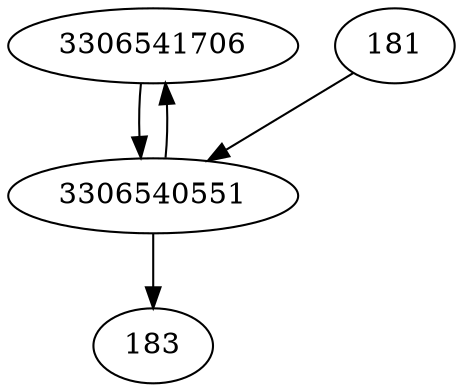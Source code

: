 strict digraph  {
3306541706;
3306540551;
181;
183;
3306541706 -> 3306540551;
3306540551 -> 3306541706;
3306540551 -> 183;
181 -> 3306540551;
}
